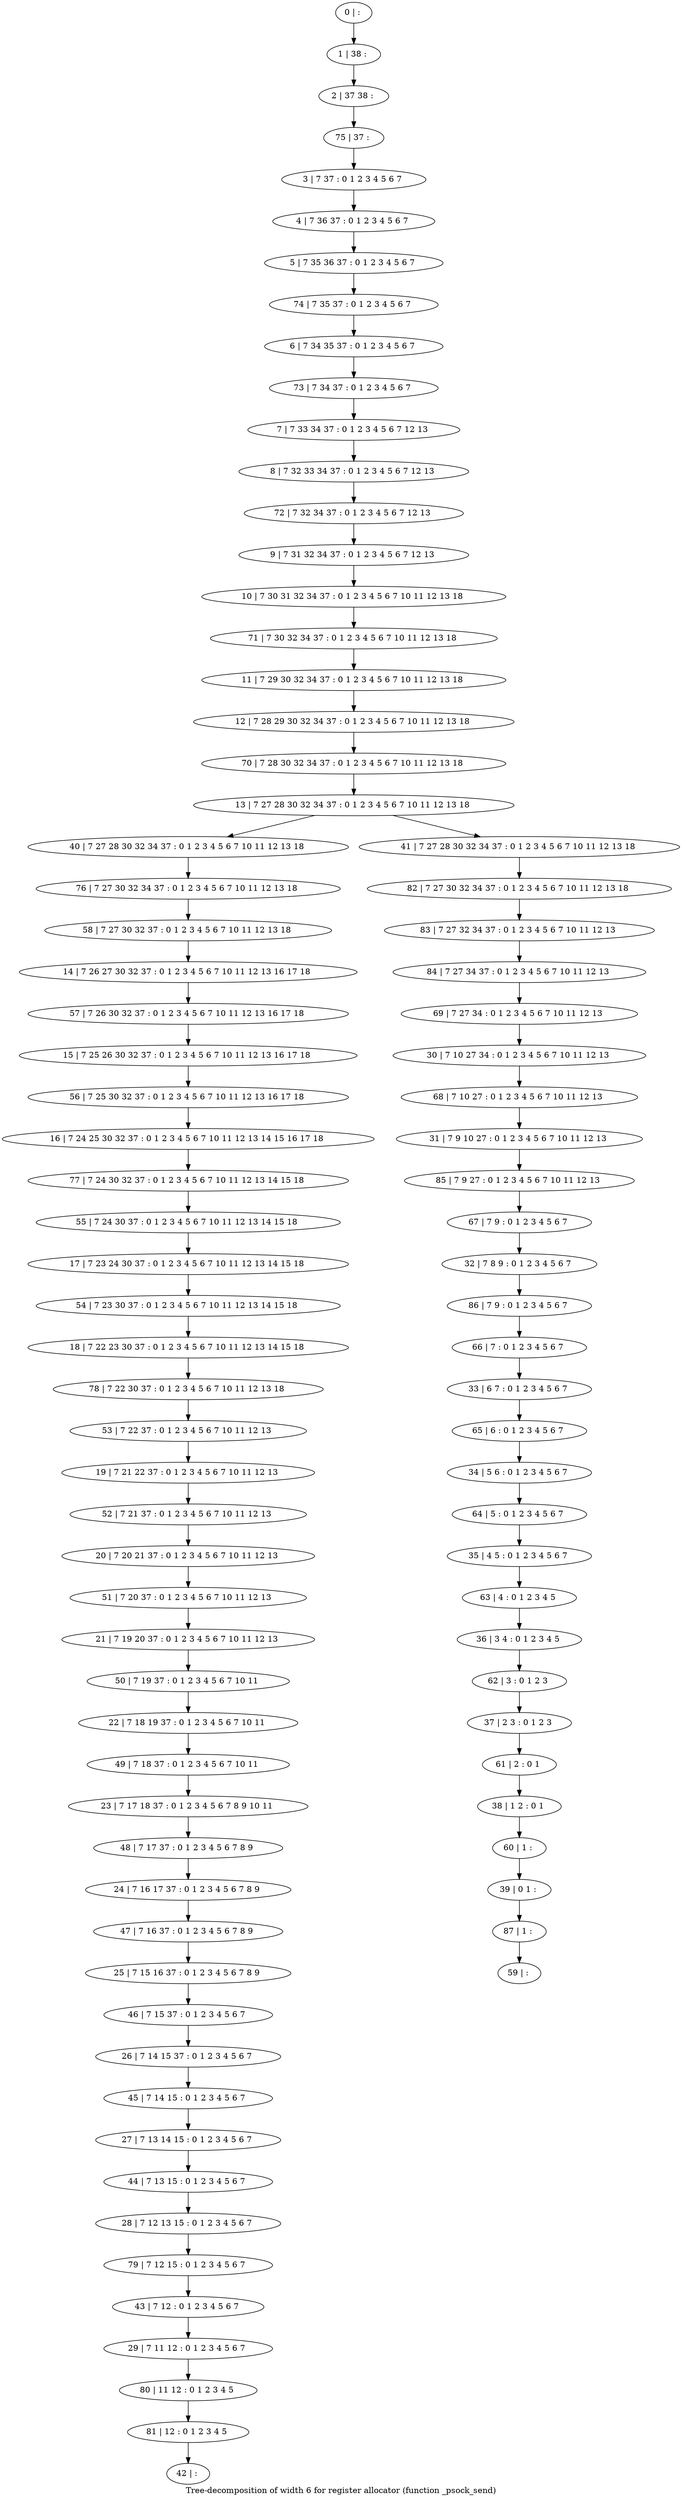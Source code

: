 digraph G {
graph [label="Tree-decomposition of width 6 for register allocator (function _psock_send)"]
0[label="0 | : "];
1[label="1 | 38 : "];
2[label="2 | 37 38 : "];
3[label="3 | 7 37 : 0 1 2 3 4 5 6 7 "];
4[label="4 | 7 36 37 : 0 1 2 3 4 5 6 7 "];
5[label="5 | 7 35 36 37 : 0 1 2 3 4 5 6 7 "];
6[label="6 | 7 34 35 37 : 0 1 2 3 4 5 6 7 "];
7[label="7 | 7 33 34 37 : 0 1 2 3 4 5 6 7 12 13 "];
8[label="8 | 7 32 33 34 37 : 0 1 2 3 4 5 6 7 12 13 "];
9[label="9 | 7 31 32 34 37 : 0 1 2 3 4 5 6 7 12 13 "];
10[label="10 | 7 30 31 32 34 37 : 0 1 2 3 4 5 6 7 10 11 12 13 18 "];
11[label="11 | 7 29 30 32 34 37 : 0 1 2 3 4 5 6 7 10 11 12 13 18 "];
12[label="12 | 7 28 29 30 32 34 37 : 0 1 2 3 4 5 6 7 10 11 12 13 18 "];
13[label="13 | 7 27 28 30 32 34 37 : 0 1 2 3 4 5 6 7 10 11 12 13 18 "];
14[label="14 | 7 26 27 30 32 37 : 0 1 2 3 4 5 6 7 10 11 12 13 16 17 18 "];
15[label="15 | 7 25 26 30 32 37 : 0 1 2 3 4 5 6 7 10 11 12 13 16 17 18 "];
16[label="16 | 7 24 25 30 32 37 : 0 1 2 3 4 5 6 7 10 11 12 13 14 15 16 17 18 "];
17[label="17 | 7 23 24 30 37 : 0 1 2 3 4 5 6 7 10 11 12 13 14 15 18 "];
18[label="18 | 7 22 23 30 37 : 0 1 2 3 4 5 6 7 10 11 12 13 14 15 18 "];
19[label="19 | 7 21 22 37 : 0 1 2 3 4 5 6 7 10 11 12 13 "];
20[label="20 | 7 20 21 37 : 0 1 2 3 4 5 6 7 10 11 12 13 "];
21[label="21 | 7 19 20 37 : 0 1 2 3 4 5 6 7 10 11 12 13 "];
22[label="22 | 7 18 19 37 : 0 1 2 3 4 5 6 7 10 11 "];
23[label="23 | 7 17 18 37 : 0 1 2 3 4 5 6 7 8 9 10 11 "];
24[label="24 | 7 16 17 37 : 0 1 2 3 4 5 6 7 8 9 "];
25[label="25 | 7 15 16 37 : 0 1 2 3 4 5 6 7 8 9 "];
26[label="26 | 7 14 15 37 : 0 1 2 3 4 5 6 7 "];
27[label="27 | 7 13 14 15 : 0 1 2 3 4 5 6 7 "];
28[label="28 | 7 12 13 15 : 0 1 2 3 4 5 6 7 "];
29[label="29 | 7 11 12 : 0 1 2 3 4 5 6 7 "];
30[label="30 | 7 10 27 34 : 0 1 2 3 4 5 6 7 10 11 12 13 "];
31[label="31 | 7 9 10 27 : 0 1 2 3 4 5 6 7 10 11 12 13 "];
32[label="32 | 7 8 9 : 0 1 2 3 4 5 6 7 "];
33[label="33 | 6 7 : 0 1 2 3 4 5 6 7 "];
34[label="34 | 5 6 : 0 1 2 3 4 5 6 7 "];
35[label="35 | 4 5 : 0 1 2 3 4 5 6 7 "];
36[label="36 | 3 4 : 0 1 2 3 4 5 "];
37[label="37 | 2 3 : 0 1 2 3 "];
38[label="38 | 1 2 : 0 1 "];
39[label="39 | 0 1 : "];
40[label="40 | 7 27 28 30 32 34 37 : 0 1 2 3 4 5 6 7 10 11 12 13 18 "];
41[label="41 | 7 27 28 30 32 34 37 : 0 1 2 3 4 5 6 7 10 11 12 13 18 "];
42[label="42 | : "];
43[label="43 | 7 12 : 0 1 2 3 4 5 6 7 "];
44[label="44 | 7 13 15 : 0 1 2 3 4 5 6 7 "];
45[label="45 | 7 14 15 : 0 1 2 3 4 5 6 7 "];
46[label="46 | 7 15 37 : 0 1 2 3 4 5 6 7 "];
47[label="47 | 7 16 37 : 0 1 2 3 4 5 6 7 8 9 "];
48[label="48 | 7 17 37 : 0 1 2 3 4 5 6 7 8 9 "];
49[label="49 | 7 18 37 : 0 1 2 3 4 5 6 7 10 11 "];
50[label="50 | 7 19 37 : 0 1 2 3 4 5 6 7 10 11 "];
51[label="51 | 7 20 37 : 0 1 2 3 4 5 6 7 10 11 12 13 "];
52[label="52 | 7 21 37 : 0 1 2 3 4 5 6 7 10 11 12 13 "];
53[label="53 | 7 22 37 : 0 1 2 3 4 5 6 7 10 11 12 13 "];
54[label="54 | 7 23 30 37 : 0 1 2 3 4 5 6 7 10 11 12 13 14 15 18 "];
55[label="55 | 7 24 30 37 : 0 1 2 3 4 5 6 7 10 11 12 13 14 15 18 "];
56[label="56 | 7 25 30 32 37 : 0 1 2 3 4 5 6 7 10 11 12 13 16 17 18 "];
57[label="57 | 7 26 30 32 37 : 0 1 2 3 4 5 6 7 10 11 12 13 16 17 18 "];
58[label="58 | 7 27 30 32 37 : 0 1 2 3 4 5 6 7 10 11 12 13 18 "];
59[label="59 | : "];
60[label="60 | 1 : "];
61[label="61 | 2 : 0 1 "];
62[label="62 | 3 : 0 1 2 3 "];
63[label="63 | 4 : 0 1 2 3 4 5 "];
64[label="64 | 5 : 0 1 2 3 4 5 6 7 "];
65[label="65 | 6 : 0 1 2 3 4 5 6 7 "];
66[label="66 | 7 : 0 1 2 3 4 5 6 7 "];
67[label="67 | 7 9 : 0 1 2 3 4 5 6 7 "];
68[label="68 | 7 10 27 : 0 1 2 3 4 5 6 7 10 11 12 13 "];
69[label="69 | 7 27 34 : 0 1 2 3 4 5 6 7 10 11 12 13 "];
70[label="70 | 7 28 30 32 34 37 : 0 1 2 3 4 5 6 7 10 11 12 13 18 "];
71[label="71 | 7 30 32 34 37 : 0 1 2 3 4 5 6 7 10 11 12 13 18 "];
72[label="72 | 7 32 34 37 : 0 1 2 3 4 5 6 7 12 13 "];
73[label="73 | 7 34 37 : 0 1 2 3 4 5 6 7 "];
74[label="74 | 7 35 37 : 0 1 2 3 4 5 6 7 "];
75[label="75 | 37 : "];
76[label="76 | 7 27 30 32 34 37 : 0 1 2 3 4 5 6 7 10 11 12 13 18 "];
77[label="77 | 7 24 30 32 37 : 0 1 2 3 4 5 6 7 10 11 12 13 14 15 18 "];
78[label="78 | 7 22 30 37 : 0 1 2 3 4 5 6 7 10 11 12 13 18 "];
79[label="79 | 7 12 15 : 0 1 2 3 4 5 6 7 "];
80[label="80 | 11 12 : 0 1 2 3 4 5 "];
81[label="81 | 12 : 0 1 2 3 4 5 "];
82[label="82 | 7 27 30 32 34 37 : 0 1 2 3 4 5 6 7 10 11 12 13 18 "];
83[label="83 | 7 27 32 34 37 : 0 1 2 3 4 5 6 7 10 11 12 13 "];
84[label="84 | 7 27 34 37 : 0 1 2 3 4 5 6 7 10 11 12 13 "];
85[label="85 | 7 9 27 : 0 1 2 3 4 5 6 7 10 11 12 13 "];
86[label="86 | 7 9 : 0 1 2 3 4 5 6 7 "];
87[label="87 | 1 : "];
0->1 ;
1->2 ;
3->4 ;
4->5 ;
7->8 ;
9->10 ;
11->12 ;
13->40 ;
13->41 ;
43->29 ;
44->28 ;
27->44 ;
45->27 ;
26->45 ;
46->26 ;
25->46 ;
47->25 ;
24->47 ;
48->24 ;
23->48 ;
49->23 ;
22->49 ;
50->22 ;
21->50 ;
51->21 ;
20->51 ;
52->20 ;
19->52 ;
53->19 ;
54->18 ;
17->54 ;
55->17 ;
56->16 ;
15->56 ;
57->15 ;
14->57 ;
58->14 ;
60->39 ;
38->60 ;
61->38 ;
37->61 ;
62->37 ;
36->62 ;
63->36 ;
35->63 ;
64->35 ;
34->64 ;
65->34 ;
33->65 ;
66->33 ;
67->32 ;
68->31 ;
30->68 ;
69->30 ;
70->13 ;
12->70 ;
71->11 ;
10->71 ;
72->9 ;
8->72 ;
73->7 ;
6->73 ;
74->6 ;
5->74 ;
75->3 ;
2->75 ;
76->58 ;
40->76 ;
77->55 ;
16->77 ;
78->53 ;
18->78 ;
79->43 ;
28->79 ;
29->80 ;
81->42 ;
80->81 ;
41->82 ;
82->83 ;
84->69 ;
83->84 ;
85->67 ;
31->85 ;
86->66 ;
32->86 ;
87->59 ;
39->87 ;
}
